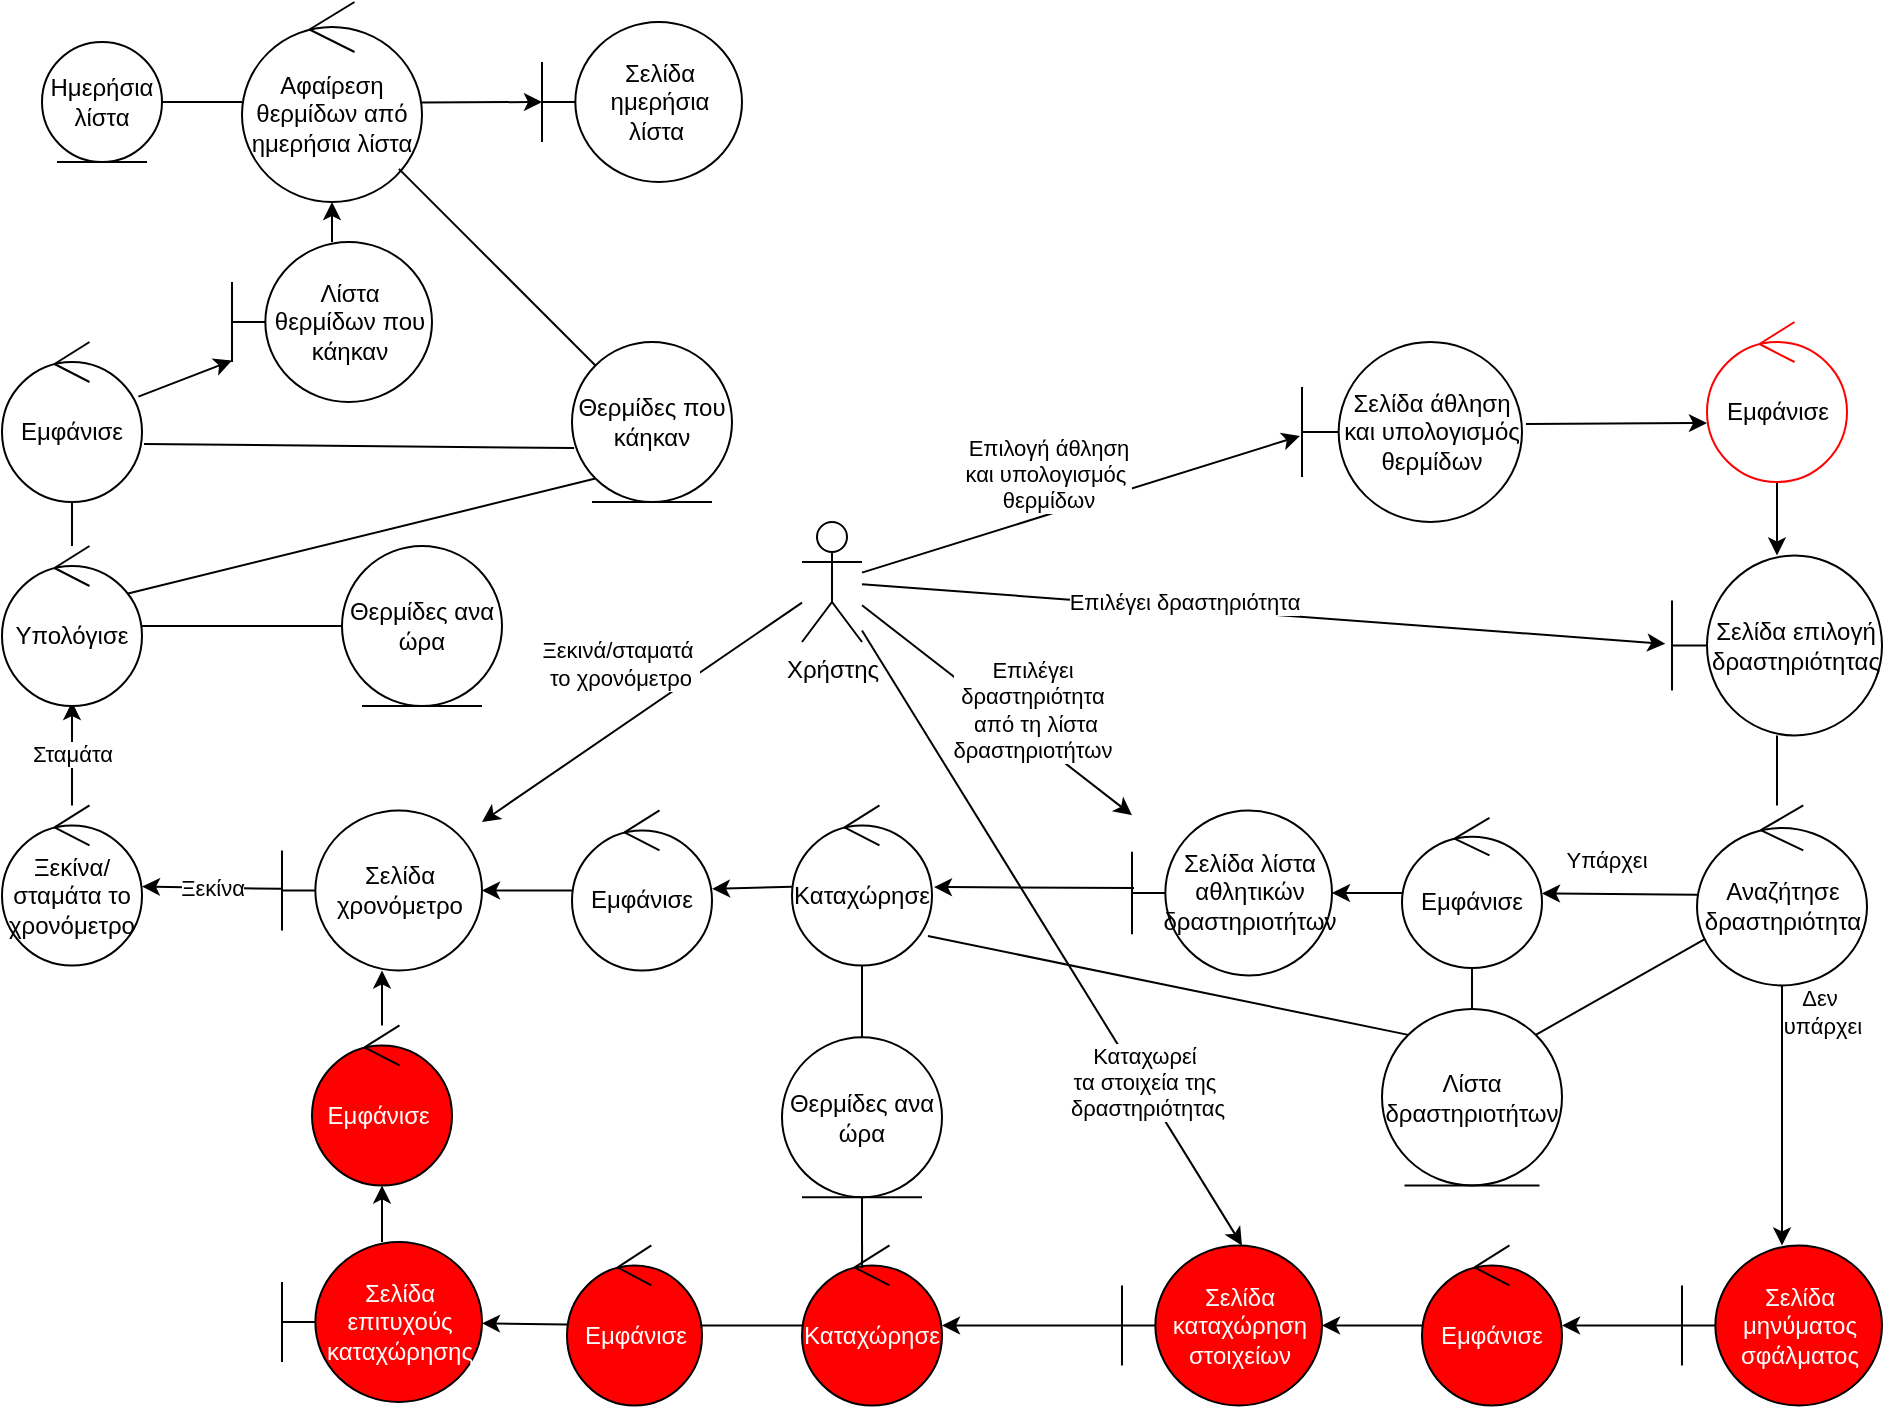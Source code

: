 <mxfile version="20.8.16" type="device"><diagram name="Σελίδα-1" id="NNdJsYqX0s07n_G0f52t"><mxGraphModel dx="978" dy="571" grid="1" gridSize="10" guides="1" tooltips="1" connect="1" arrows="1" fold="1" page="1" pageScale="1" pageWidth="1169" pageHeight="1654" math="0" shadow="0"><root><mxCell id="0"/><mxCell id="1" parent="0"/><mxCell id="W5RsYogn2YQ9vcaaKfSq-3" value="" style="edgeStyle=none;rounded=0;orthogonalLoop=1;jettySize=auto;html=1;strokeColor=#000000;entryX=-0.009;entryY=0.522;entryDx=0;entryDy=0;entryPerimeter=0;" parent="1" source="W5RsYogn2YQ9vcaaKfSq-1" target="W5RsYogn2YQ9vcaaKfSq-2" edge="1"><mxGeometry relative="1" as="geometry"><mxPoint x="680" y="311.313" as="targetPoint"/></mxGeometry></mxCell><mxCell id="W5RsYogn2YQ9vcaaKfSq-5" value="Επιλογή άθληση&lt;br&gt;και υπολογισμός&amp;nbsp;&lt;br&gt;θερμίδων" style="edgeLabel;html=1;align=center;verticalAlign=middle;resizable=0;points=[];" parent="W5RsYogn2YQ9vcaaKfSq-3" vertex="1" connectable="0"><mxGeometry x="-0.431" relative="1" as="geometry"><mxPoint x="30" y="-30" as="offset"/></mxGeometry></mxCell><mxCell id="W5RsYogn2YQ9vcaaKfSq-11" value="" style="edgeStyle=none;rounded=0;orthogonalLoop=1;jettySize=auto;html=1;entryX=-0.032;entryY=0.491;entryDx=0;entryDy=0;entryPerimeter=0;" parent="1" source="W5RsYogn2YQ9vcaaKfSq-1" target="W5RsYogn2YQ9vcaaKfSq-9" edge="1"><mxGeometry relative="1" as="geometry"><mxPoint x="530" y="421.23" as="sourcePoint"/><mxPoint x="787.5" y="421.23" as="targetPoint"/></mxGeometry></mxCell><mxCell id="W5RsYogn2YQ9vcaaKfSq-12" value="Επιλέγει δραστηριότητα" style="edgeLabel;html=1;align=center;verticalAlign=middle;resizable=0;points=[];" parent="W5RsYogn2YQ9vcaaKfSq-11" vertex="1" connectable="0"><mxGeometry x="0.311" y="1" relative="1" as="geometry"><mxPoint x="-103" y="-10" as="offset"/></mxGeometry></mxCell><mxCell id="W5RsYogn2YQ9vcaaKfSq-22" value="" style="edgeStyle=none;rounded=0;orthogonalLoop=1;jettySize=auto;html=1;" parent="1" source="W5RsYogn2YQ9vcaaKfSq-1" target="W5RsYogn2YQ9vcaaKfSq-20" edge="1"><mxGeometry relative="1" as="geometry"/></mxCell><mxCell id="W5RsYogn2YQ9vcaaKfSq-23" value="Επιλέγει &lt;br&gt;δραστηριότητα&lt;br&gt;&amp;nbsp;από τη λίστα&lt;br&gt;δραστηριοτήτων" style="edgeLabel;html=1;align=center;verticalAlign=middle;resizable=0;points=[];" parent="W5RsYogn2YQ9vcaaKfSq-22" vertex="1" connectable="0"><mxGeometry x="0.212" y="-2" relative="1" as="geometry"><mxPoint x="4" y="-13" as="offset"/></mxGeometry></mxCell><mxCell id="W5RsYogn2YQ9vcaaKfSq-33" value="" style="edgeStyle=none;rounded=0;orthogonalLoop=1;jettySize=auto;html=1;" parent="1" source="W5RsYogn2YQ9vcaaKfSq-1" edge="1"><mxGeometry relative="1" as="geometry"><mxPoint x="450" y="355.285" as="sourcePoint"/><mxPoint x="640" y="631.73" as="targetPoint"/></mxGeometry></mxCell><mxCell id="W5RsYogn2YQ9vcaaKfSq-34" value="Καταχωρεί &lt;br&gt;τα στοιχεία της&lt;br&gt;&amp;nbsp;δραστηριότητας" style="edgeLabel;html=1;align=center;verticalAlign=middle;resizable=0;points=[];" parent="W5RsYogn2YQ9vcaaKfSq-33" vertex="1" connectable="0"><mxGeometry x="0.183" y="1" relative="1" as="geometry"><mxPoint x="27" y="44" as="offset"/></mxGeometry></mxCell><mxCell id="W5RsYogn2YQ9vcaaKfSq-43" value="" style="edgeStyle=none;rounded=0;orthogonalLoop=1;jettySize=auto;html=1;" parent="1" source="W5RsYogn2YQ9vcaaKfSq-1" target="W5RsYogn2YQ9vcaaKfSq-42" edge="1"><mxGeometry relative="1" as="geometry"/></mxCell><mxCell id="W5RsYogn2YQ9vcaaKfSq-51" value="Ξεκινά/σταματά&amp;nbsp;&lt;br&gt;το χρονόμετρο" style="edgeLabel;html=1;align=center;verticalAlign=middle;resizable=0;points=[];" parent="W5RsYogn2YQ9vcaaKfSq-43" vertex="1" connectable="0"><mxGeometry x="-0.413" y="4" relative="1" as="geometry"><mxPoint x="-46" y="-5" as="offset"/></mxGeometry></mxCell><mxCell id="W5RsYogn2YQ9vcaaKfSq-1" value="Χρήστης" style="shape=umlActor;verticalLabelPosition=bottom;verticalAlign=top;html=1;outlineConnect=0;" parent="1" vertex="1"><mxGeometry x="420" y="270" width="30" height="60" as="geometry"/></mxCell><mxCell id="W5RsYogn2YQ9vcaaKfSq-8" value="" style="edgeStyle=none;rounded=0;orthogonalLoop=1;jettySize=auto;html=1;strokeColor=#000000;exitX=1.018;exitY=0.456;exitDx=0;exitDy=0;exitPerimeter=0;" parent="1" source="W5RsYogn2YQ9vcaaKfSq-2" edge="1"><mxGeometry relative="1" as="geometry"><mxPoint x="792.5" y="220.0" as="sourcePoint"/><mxPoint x="872.5" y="220.5" as="targetPoint"/></mxGeometry></mxCell><mxCell id="W5RsYogn2YQ9vcaaKfSq-2" value="Σελίδα άθληση και υπολογισμός θερμίδων" style="shape=umlBoundary;whiteSpace=wrap;html=1;strokeColor=#000000;" parent="1" vertex="1"><mxGeometry x="670" y="180" width="110" height="90" as="geometry"/></mxCell><mxCell id="W5RsYogn2YQ9vcaaKfSq-10" value="" style="edgeStyle=none;rounded=0;orthogonalLoop=1;jettySize=auto;html=1;strokeColor=#000000;" parent="1" source="W5RsYogn2YQ9vcaaKfSq-7" target="W5RsYogn2YQ9vcaaKfSq-9" edge="1"><mxGeometry relative="1" as="geometry"><mxPoint x="902.5" y="346.73" as="sourcePoint"/></mxGeometry></mxCell><mxCell id="W5RsYogn2YQ9vcaaKfSq-7" value="Εμφάνισε" style="ellipse;shape=umlControl;whiteSpace=wrap;html=1;strokeColor=#FF0000;" parent="1" vertex="1"><mxGeometry x="872.5" y="170" width="70" height="80" as="geometry"/></mxCell><mxCell id="W5RsYogn2YQ9vcaaKfSq-15" value="" style="edgeStyle=none;rounded=0;orthogonalLoop=1;jettySize=auto;html=1;strokeColor=#FF0000;" parent="1" target="W5RsYogn2YQ9vcaaKfSq-14" edge="1"><mxGeometry relative="1" as="geometry"><mxPoint x="910" y="471.73" as="sourcePoint"/></mxGeometry></mxCell><mxCell id="cm2i9HO4RMVYi20accz5-3" value="" style="edgeStyle=orthogonalEdgeStyle;rounded=0;orthogonalLoop=1;jettySize=auto;html=1;endArrow=none;endFill=0;" parent="1" source="W5RsYogn2YQ9vcaaKfSq-9" target="W5RsYogn2YQ9vcaaKfSq-14" edge="1"><mxGeometry relative="1" as="geometry"><Array as="points"><mxPoint x="910" y="350"/><mxPoint x="910" y="350"/></Array></mxGeometry></mxCell><mxCell id="W5RsYogn2YQ9vcaaKfSq-9" value="Σελίδα επιλογή δραστηριότητας" style="shape=umlBoundary;whiteSpace=wrap;html=1;strokeColor=#000000;" parent="1" vertex="1"><mxGeometry x="855" y="286.73" width="105" height="90" as="geometry"/></mxCell><mxCell id="W5RsYogn2YQ9vcaaKfSq-17" value="" style="edgeStyle=none;rounded=0;orthogonalLoop=1;jettySize=auto;html=1;strokeColor=#000000;endArrow=none;endFill=0;entryX=1;entryY=0;entryDx=0;entryDy=0;" parent="1" source="W5RsYogn2YQ9vcaaKfSq-14" target="W5RsYogn2YQ9vcaaKfSq-16" edge="1"><mxGeometry relative="1" as="geometry"/></mxCell><mxCell id="W5RsYogn2YQ9vcaaKfSq-19" value="" style="edgeStyle=none;rounded=0;orthogonalLoop=1;jettySize=auto;html=1;strokeColor=#000000;" parent="1" source="W5RsYogn2YQ9vcaaKfSq-14" target="W5RsYogn2YQ9vcaaKfSq-18" edge="1"><mxGeometry relative="1" as="geometry"/></mxCell><mxCell id="W5RsYogn2YQ9vcaaKfSq-25" value="Υπάρχει" style="edgeLabel;html=1;align=center;verticalAlign=middle;resizable=0;points=[];" parent="W5RsYogn2YQ9vcaaKfSq-19" vertex="1" connectable="0"><mxGeometry x="-0.516" y="2" relative="1" as="geometry"><mxPoint x="-27" y="-19" as="offset"/></mxGeometry></mxCell><mxCell id="W5RsYogn2YQ9vcaaKfSq-27" value="" style="edgeStyle=none;rounded=0;orthogonalLoop=1;jettySize=auto;html=1;" parent="1" source="W5RsYogn2YQ9vcaaKfSq-14" target="W5RsYogn2YQ9vcaaKfSq-26" edge="1"><mxGeometry relative="1" as="geometry"/></mxCell><mxCell id="W5RsYogn2YQ9vcaaKfSq-28" value="Δεν&amp;nbsp;&lt;br&gt;υπάρχει" style="edgeLabel;html=1;align=center;verticalAlign=middle;resizable=0;points=[];" parent="W5RsYogn2YQ9vcaaKfSq-27" vertex="1" connectable="0"><mxGeometry x="-0.467" y="-1" relative="1" as="geometry"><mxPoint x="21" y="-21" as="offset"/></mxGeometry></mxCell><mxCell id="W5RsYogn2YQ9vcaaKfSq-14" value="Αναζήτησε δραστηριότητα" style="ellipse;shape=umlControl;whiteSpace=wrap;html=1;strokeColor=#000000;" parent="1" vertex="1"><mxGeometry x="867.5" y="411.73" width="85" height="90" as="geometry"/></mxCell><mxCell id="cm2i9HO4RMVYi20accz5-2" value="" style="edgeStyle=orthogonalEdgeStyle;rounded=0;orthogonalLoop=1;jettySize=auto;html=1;endArrow=none;endFill=0;" parent="1" source="W5RsYogn2YQ9vcaaKfSq-16" target="W5RsYogn2YQ9vcaaKfSq-18" edge="1"><mxGeometry relative="1" as="geometry"/></mxCell><mxCell id="W5RsYogn2YQ9vcaaKfSq-16" value="Λίστα δραστηριοτήτων" style="ellipse;shape=umlEntity;whiteSpace=wrap;html=1;strokeColor=#000000;" parent="1" vertex="1"><mxGeometry x="710" y="513.46" width="90" height="88.27" as="geometry"/></mxCell><mxCell id="Nh8nrxnn-XyY_0_Dt8Gi-1" value="" style="edgeStyle=orthogonalEdgeStyle;rounded=0;orthogonalLoop=1;jettySize=auto;html=1;strokeColor=#000000;endArrow=classic;endFill=1;" edge="1" parent="1" source="W5RsYogn2YQ9vcaaKfSq-18" target="W5RsYogn2YQ9vcaaKfSq-20"><mxGeometry relative="1" as="geometry"/></mxCell><mxCell id="W5RsYogn2YQ9vcaaKfSq-18" value="Εμφάνισε" style="ellipse;shape=umlControl;whiteSpace=wrap;html=1;strokeColor=#000000;" parent="1" vertex="1"><mxGeometry x="720" y="417.98" width="70" height="75" as="geometry"/></mxCell><mxCell id="W5RsYogn2YQ9vcaaKfSq-48" value="" style="edgeStyle=none;rounded=0;orthogonalLoop=1;jettySize=auto;html=1;strokeColor=#000000;entryX=1.014;entryY=0.51;entryDx=0;entryDy=0;entryPerimeter=0;exitX=0.01;exitY=0.47;exitDx=0;exitDy=0;exitPerimeter=0;" parent="1" source="W5RsYogn2YQ9vcaaKfSq-20" target="cm2i9HO4RMVYi20accz5-23" edge="1"><mxGeometry relative="1" as="geometry"><mxPoint x="540" y="455" as="targetPoint"/></mxGeometry></mxCell><mxCell id="W5RsYogn2YQ9vcaaKfSq-20" value="&lt;font style=&quot;font-size: 12px;&quot;&gt;Σελίδα λίστα αθλητικών δραστηριοτήτων&lt;/font&gt;" style="shape=umlBoundary;whiteSpace=wrap;html=1;strokeColor=#000000;" parent="1" vertex="1"><mxGeometry x="585" y="414.23" width="100" height="82.5" as="geometry"/></mxCell><mxCell id="W5RsYogn2YQ9vcaaKfSq-30" value="" style="edgeStyle=none;rounded=0;orthogonalLoop=1;jettySize=auto;html=1;" parent="1" source="W5RsYogn2YQ9vcaaKfSq-26" target="W5RsYogn2YQ9vcaaKfSq-29" edge="1"><mxGeometry relative="1" as="geometry"/></mxCell><mxCell id="W5RsYogn2YQ9vcaaKfSq-26" value="&lt;font color=&quot;#ffffff&quot;&gt;Σελίδα μηνύματος σφάλματος&lt;/font&gt;" style="shape=umlBoundary;whiteSpace=wrap;html=1;fillColor=#FF0000;" parent="1" vertex="1"><mxGeometry x="860" y="631.73" width="100" height="80" as="geometry"/></mxCell><mxCell id="W5RsYogn2YQ9vcaaKfSq-32" value="" style="edgeStyle=none;rounded=0;orthogonalLoop=1;jettySize=auto;html=1;" parent="1" source="W5RsYogn2YQ9vcaaKfSq-29" target="W5RsYogn2YQ9vcaaKfSq-31" edge="1"><mxGeometry relative="1" as="geometry"/></mxCell><mxCell id="W5RsYogn2YQ9vcaaKfSq-29" value="&lt;font color=&quot;#ffffff&quot;&gt;Εμφάνισε&lt;/font&gt;" style="ellipse;shape=umlControl;whiteSpace=wrap;html=1;fillColor=#FF0000;" parent="1" vertex="1"><mxGeometry x="730" y="631.73" width="70" height="80" as="geometry"/></mxCell><mxCell id="W5RsYogn2YQ9vcaaKfSq-36" value="" style="edgeStyle=none;rounded=0;orthogonalLoop=1;jettySize=auto;html=1;" parent="1" source="W5RsYogn2YQ9vcaaKfSq-31" target="cm2i9HO4RMVYi20accz5-9" edge="1"><mxGeometry relative="1" as="geometry"><mxPoint x="520" y="670" as="targetPoint"/></mxGeometry></mxCell><mxCell id="W5RsYogn2YQ9vcaaKfSq-31" value="&lt;font color=&quot;#ffffff&quot;&gt;Σελίδα καταχώρηση στοιχείων&lt;/font&gt;" style="shape=umlBoundary;whiteSpace=wrap;html=1;fillColor=#FF0000;" parent="1" vertex="1"><mxGeometry x="580" y="631.73" width="100" height="80" as="geometry"/></mxCell><mxCell id="W5RsYogn2YQ9vcaaKfSq-38" value="" style="edgeStyle=none;rounded=0;orthogonalLoop=1;jettySize=auto;html=1;" parent="1" source="W5RsYogn2YQ9vcaaKfSq-35" target="W5RsYogn2YQ9vcaaKfSq-37" edge="1"><mxGeometry relative="1" as="geometry"/></mxCell><mxCell id="W5RsYogn2YQ9vcaaKfSq-35" value="&lt;font color=&quot;#ffffff&quot;&gt;Εμφάνισε&lt;/font&gt;" style="ellipse;shape=umlControl;whiteSpace=wrap;html=1;fillColor=#FF0000;" parent="1" vertex="1"><mxGeometry x="302.5" y="631.73" width="67.5" height="80" as="geometry"/></mxCell><mxCell id="cm2i9HO4RMVYi20accz5-22" value="" style="edgeStyle=none;rounded=0;orthogonalLoop=1;jettySize=auto;html=1;endArrow=classic;endFill=1;" parent="1" source="W5RsYogn2YQ9vcaaKfSq-37" target="W5RsYogn2YQ9vcaaKfSq-40" edge="1"><mxGeometry relative="1" as="geometry"/></mxCell><mxCell id="W5RsYogn2YQ9vcaaKfSq-37" value="&lt;font color=&quot;#ffffff&quot;&gt;Σελίδα επιτυχούς καταχώρησης&lt;/font&gt;" style="shape=umlBoundary;whiteSpace=wrap;html=1;fillColor=#FF0000;" parent="1" vertex="1"><mxGeometry x="160" y="630" width="100" height="80" as="geometry"/></mxCell><mxCell id="W5RsYogn2YQ9vcaaKfSq-50" value="" style="edgeStyle=none;rounded=0;orthogonalLoop=1;jettySize=auto;html=1;" parent="1" source="W5RsYogn2YQ9vcaaKfSq-40" target="W5RsYogn2YQ9vcaaKfSq-42" edge="1"><mxGeometry relative="1" as="geometry"/></mxCell><mxCell id="W5RsYogn2YQ9vcaaKfSq-40" value="&lt;font color=&quot;#ffffff&quot;&gt;Εμφάνισε&amp;nbsp;&lt;/font&gt;" style="ellipse;shape=umlControl;whiteSpace=wrap;html=1;fillColor=#FF0000;" parent="1" vertex="1"><mxGeometry x="175" y="521.73" width="70" height="80" as="geometry"/></mxCell><mxCell id="W5RsYogn2YQ9vcaaKfSq-56" value="Ξεκίνα" style="edgeStyle=none;rounded=0;orthogonalLoop=1;jettySize=auto;html=1;strokeColor=#000000;" parent="1" source="W5RsYogn2YQ9vcaaKfSq-42" target="W5RsYogn2YQ9vcaaKfSq-55" edge="1"><mxGeometry relative="1" as="geometry"/></mxCell><mxCell id="W5RsYogn2YQ9vcaaKfSq-42" value="Σελίδα χρονόμετρο" style="shape=umlBoundary;whiteSpace=wrap;html=1;strokeColor=#000000;" parent="1" vertex="1"><mxGeometry x="160" y="414.23" width="100" height="80" as="geometry"/></mxCell><mxCell id="W5RsYogn2YQ9vcaaKfSq-49" value="" style="edgeStyle=none;rounded=0;orthogonalLoop=1;jettySize=auto;html=1;strokeColor=#000000;" parent="1" source="W5RsYogn2YQ9vcaaKfSq-44" target="W5RsYogn2YQ9vcaaKfSq-42" edge="1"><mxGeometry relative="1" as="geometry"/></mxCell><mxCell id="W5RsYogn2YQ9vcaaKfSq-44" value="Εμφάνισε" style="ellipse;shape=umlControl;whiteSpace=wrap;html=1;strokeColor=#000000;" parent="1" vertex="1"><mxGeometry x="305" y="414.23" width="70" height="80" as="geometry"/></mxCell><mxCell id="W5RsYogn2YQ9vcaaKfSq-58" value="Σταμάτα" style="edgeStyle=none;rounded=0;orthogonalLoop=1;jettySize=auto;html=1;strokeColor=#000000;" parent="1" source="W5RsYogn2YQ9vcaaKfSq-55" edge="1"><mxGeometry relative="1" as="geometry"><mxPoint x="55" y="360" as="targetPoint"/></mxGeometry></mxCell><mxCell id="W5RsYogn2YQ9vcaaKfSq-55" value="Ξεκίνα/σταμάτα το χρονόμετρο" style="ellipse;shape=umlControl;whiteSpace=wrap;html=1;strokeColor=#000000;" parent="1" vertex="1"><mxGeometry x="20" y="411.73" width="70" height="80" as="geometry"/></mxCell><mxCell id="W5RsYogn2YQ9vcaaKfSq-61" value="" style="edgeStyle=none;rounded=0;orthogonalLoop=1;jettySize=auto;html=1;strokeColor=#000000;" parent="1" source="W5RsYogn2YQ9vcaaKfSq-57" target="W5RsYogn2YQ9vcaaKfSq-60" edge="1"><mxGeometry relative="1" as="geometry"/></mxCell><mxCell id="W5RsYogn2YQ9vcaaKfSq-57" value="Εμφάνισε" style="ellipse;shape=umlControl;whiteSpace=wrap;html=1;strokeColor=#000000;" parent="1" vertex="1"><mxGeometry x="20" y="180" width="70" height="80" as="geometry"/></mxCell><mxCell id="W5RsYogn2YQ9vcaaKfSq-64" value="" style="edgeStyle=none;rounded=0;orthogonalLoop=1;jettySize=auto;html=1;strokeColor=#000000;" parent="1" source="W5RsYogn2YQ9vcaaKfSq-60" target="W5RsYogn2YQ9vcaaKfSq-63" edge="1"><mxGeometry relative="1" as="geometry"/></mxCell><mxCell id="W5RsYogn2YQ9vcaaKfSq-60" value="Λίστα θερμίδων που κάηκαν" style="shape=umlBoundary;whiteSpace=wrap;html=1;strokeColor=#000000;" parent="1" vertex="1"><mxGeometry x="135" y="130" width="100" height="80" as="geometry"/></mxCell><mxCell id="W5RsYogn2YQ9vcaaKfSq-70" value="" style="edgeStyle=none;rounded=0;orthogonalLoop=1;jettySize=auto;html=1;strokeColor=#000000;endArrow=classic;endFill=1;" parent="1" source="W5RsYogn2YQ9vcaaKfSq-63" target="W5RsYogn2YQ9vcaaKfSq-69" edge="1"><mxGeometry relative="1" as="geometry"/></mxCell><mxCell id="W5RsYogn2YQ9vcaaKfSq-63" value="Αφαίρεση θερμίδων από ημερήσια λίστα" style="ellipse;shape=umlControl;whiteSpace=wrap;html=1;strokeColor=#000000;" parent="1" vertex="1"><mxGeometry x="140" y="10" width="90" height="100" as="geometry"/></mxCell><mxCell id="W5RsYogn2YQ9vcaaKfSq-68" value="" style="edgeStyle=none;rounded=0;orthogonalLoop=1;jettySize=auto;html=1;strokeColor=#000000;endArrow=none;endFill=0;" parent="1" source="W5RsYogn2YQ9vcaaKfSq-65" target="W5RsYogn2YQ9vcaaKfSq-63" edge="1"><mxGeometry relative="1" as="geometry"/></mxCell><mxCell id="W5RsYogn2YQ9vcaaKfSq-65" value="Ημερήσια λίστα" style="ellipse;shape=umlEntity;whiteSpace=wrap;html=1;strokeColor=#000000;" parent="1" vertex="1"><mxGeometry x="40" y="30" width="60" height="60" as="geometry"/></mxCell><mxCell id="W5RsYogn2YQ9vcaaKfSq-69" value="Σελίδα ημερήσια λίστα&amp;nbsp;" style="shape=umlBoundary;whiteSpace=wrap;html=1;strokeColor=#000000;" parent="1" vertex="1"><mxGeometry x="290" y="20" width="100" height="80" as="geometry"/></mxCell><mxCell id="cm2i9HO4RMVYi20accz5-8" value="Θερμίδες ανα ώρα" style="ellipse;shape=umlEntity;whiteSpace=wrap;html=1;" parent="1" vertex="1"><mxGeometry x="410" y="527.6" width="80" height="80" as="geometry"/></mxCell><mxCell id="cm2i9HO4RMVYi20accz5-10" value="" style="edgeStyle=orthogonalEdgeStyle;rounded=0;orthogonalLoop=1;jettySize=auto;html=1;endArrow=none;endFill=0;" parent="1" source="cm2i9HO4RMVYi20accz5-9" target="W5RsYogn2YQ9vcaaKfSq-35" edge="1"><mxGeometry relative="1" as="geometry"/></mxCell><mxCell id="cm2i9HO4RMVYi20accz5-9" value="&lt;font color=&quot;#ffffff&quot;&gt;Καταχώρησε&lt;/font&gt;" style="ellipse;shape=umlControl;whiteSpace=wrap;html=1;fillColor=#FF0000;" parent="1" vertex="1"><mxGeometry x="420" y="631.73" width="70" height="80" as="geometry"/></mxCell><mxCell id="cm2i9HO4RMVYi20accz5-11" value="" style="endArrow=none;html=1;rounded=0;entryX=0.5;entryY=1;entryDx=0;entryDy=0;exitX=0.429;exitY=0.141;exitDx=0;exitDy=0;exitPerimeter=0;" parent="1" source="cm2i9HO4RMVYi20accz5-9" target="cm2i9HO4RMVYi20accz5-8" edge="1"><mxGeometry width="50" height="50" relative="1" as="geometry"><mxPoint x="480" y="640" as="sourcePoint"/><mxPoint x="530" y="590" as="targetPoint"/></mxGeometry></mxCell><mxCell id="cm2i9HO4RMVYi20accz5-13" value="Θερμίδες ανα ώρα" style="ellipse;shape=umlEntity;whiteSpace=wrap;html=1;" parent="1" vertex="1"><mxGeometry x="190" y="282" width="80" height="80" as="geometry"/></mxCell><mxCell id="cm2i9HO4RMVYi20accz5-15" value="" style="edgeStyle=orthogonalEdgeStyle;rounded=0;orthogonalLoop=1;jettySize=auto;html=1;endArrow=none;endFill=0;" parent="1" source="cm2i9HO4RMVYi20accz5-14" target="W5RsYogn2YQ9vcaaKfSq-57" edge="1"><mxGeometry relative="1" as="geometry"/></mxCell><mxCell id="cm2i9HO4RMVYi20accz5-17" value="" style="rounded=0;orthogonalLoop=1;jettySize=auto;html=1;endArrow=none;endFill=0;entryX=0;entryY=1;entryDx=0;entryDy=0;exitX=0.886;exitY=0.3;exitDx=0;exitDy=0;exitPerimeter=0;" parent="1" source="cm2i9HO4RMVYi20accz5-14" target="cm2i9HO4RMVYi20accz5-19" edge="1"><mxGeometry relative="1" as="geometry"><mxPoint x="160" y="280" as="targetPoint"/></mxGeometry></mxCell><mxCell id="cm2i9HO4RMVYi20accz5-18" value="" style="edgeStyle=none;rounded=0;orthogonalLoop=1;jettySize=auto;html=1;endArrow=none;endFill=0;" parent="1" source="cm2i9HO4RMVYi20accz5-14" target="cm2i9HO4RMVYi20accz5-13" edge="1"><mxGeometry relative="1" as="geometry"/></mxCell><mxCell id="cm2i9HO4RMVYi20accz5-14" value="Υπολόγισε" style="ellipse;shape=umlControl;whiteSpace=wrap;html=1;" parent="1" vertex="1"><mxGeometry x="20" y="282" width="70" height="80" as="geometry"/></mxCell><mxCell id="cm2i9HO4RMVYi20accz5-21" style="edgeStyle=none;rounded=0;orthogonalLoop=1;jettySize=auto;html=1;exitX=0.013;exitY=0.663;exitDx=0;exitDy=0;entryX=1.014;entryY=0.638;entryDx=0;entryDy=0;entryPerimeter=0;endArrow=none;endFill=0;exitPerimeter=0;" parent="1" source="cm2i9HO4RMVYi20accz5-19" target="W5RsYogn2YQ9vcaaKfSq-57" edge="1"><mxGeometry relative="1" as="geometry"/></mxCell><mxCell id="cm2i9HO4RMVYi20accz5-19" value="Θερμίδες που κάηκαν" style="ellipse;shape=umlEntity;whiteSpace=wrap;html=1;" parent="1" vertex="1"><mxGeometry x="305" y="180" width="80" height="80" as="geometry"/></mxCell><mxCell id="cm2i9HO4RMVYi20accz5-20" value="" style="endArrow=none;html=1;rounded=0;entryX=0;entryY=0;entryDx=0;entryDy=0;" parent="1" source="W5RsYogn2YQ9vcaaKfSq-63" target="cm2i9HO4RMVYi20accz5-19" edge="1"><mxGeometry width="50" height="50" relative="1" as="geometry"><mxPoint x="240" y="170" as="sourcePoint"/><mxPoint x="290" y="120" as="targetPoint"/></mxGeometry></mxCell><mxCell id="cm2i9HO4RMVYi20accz5-24" value="" style="edgeStyle=none;rounded=0;orthogonalLoop=1;jettySize=auto;html=1;endArrow=classic;endFill=1;" parent="1" source="cm2i9HO4RMVYi20accz5-23" target="W5RsYogn2YQ9vcaaKfSq-44" edge="1"><mxGeometry relative="1" as="geometry"/></mxCell><mxCell id="cm2i9HO4RMVYi20accz5-27" value="" style="edgeStyle=none;rounded=0;orthogonalLoop=1;jettySize=auto;html=1;endArrow=none;endFill=0;" parent="1" source="cm2i9HO4RMVYi20accz5-23" target="cm2i9HO4RMVYi20accz5-8" edge="1"><mxGeometry relative="1" as="geometry"/></mxCell><mxCell id="cm2i9HO4RMVYi20accz5-23" value="Καταχώρησε" style="ellipse;shape=umlControl;whiteSpace=wrap;html=1;" parent="1" vertex="1"><mxGeometry x="415" y="411.73" width="70" height="80" as="geometry"/></mxCell><mxCell id="cm2i9HO4RMVYi20accz5-25" value="" style="endArrow=none;html=1;rounded=0;entryX=0.971;entryY=0.816;entryDx=0;entryDy=0;entryPerimeter=0;exitX=0;exitY=0;exitDx=0;exitDy=0;" parent="1" source="W5RsYogn2YQ9vcaaKfSq-16" target="cm2i9HO4RMVYi20accz5-23" edge="1"><mxGeometry width="50" height="50" relative="1" as="geometry"><mxPoint x="670" y="560" as="sourcePoint"/><mxPoint x="720" y="510" as="targetPoint"/></mxGeometry></mxCell></root></mxGraphModel></diagram></mxfile>